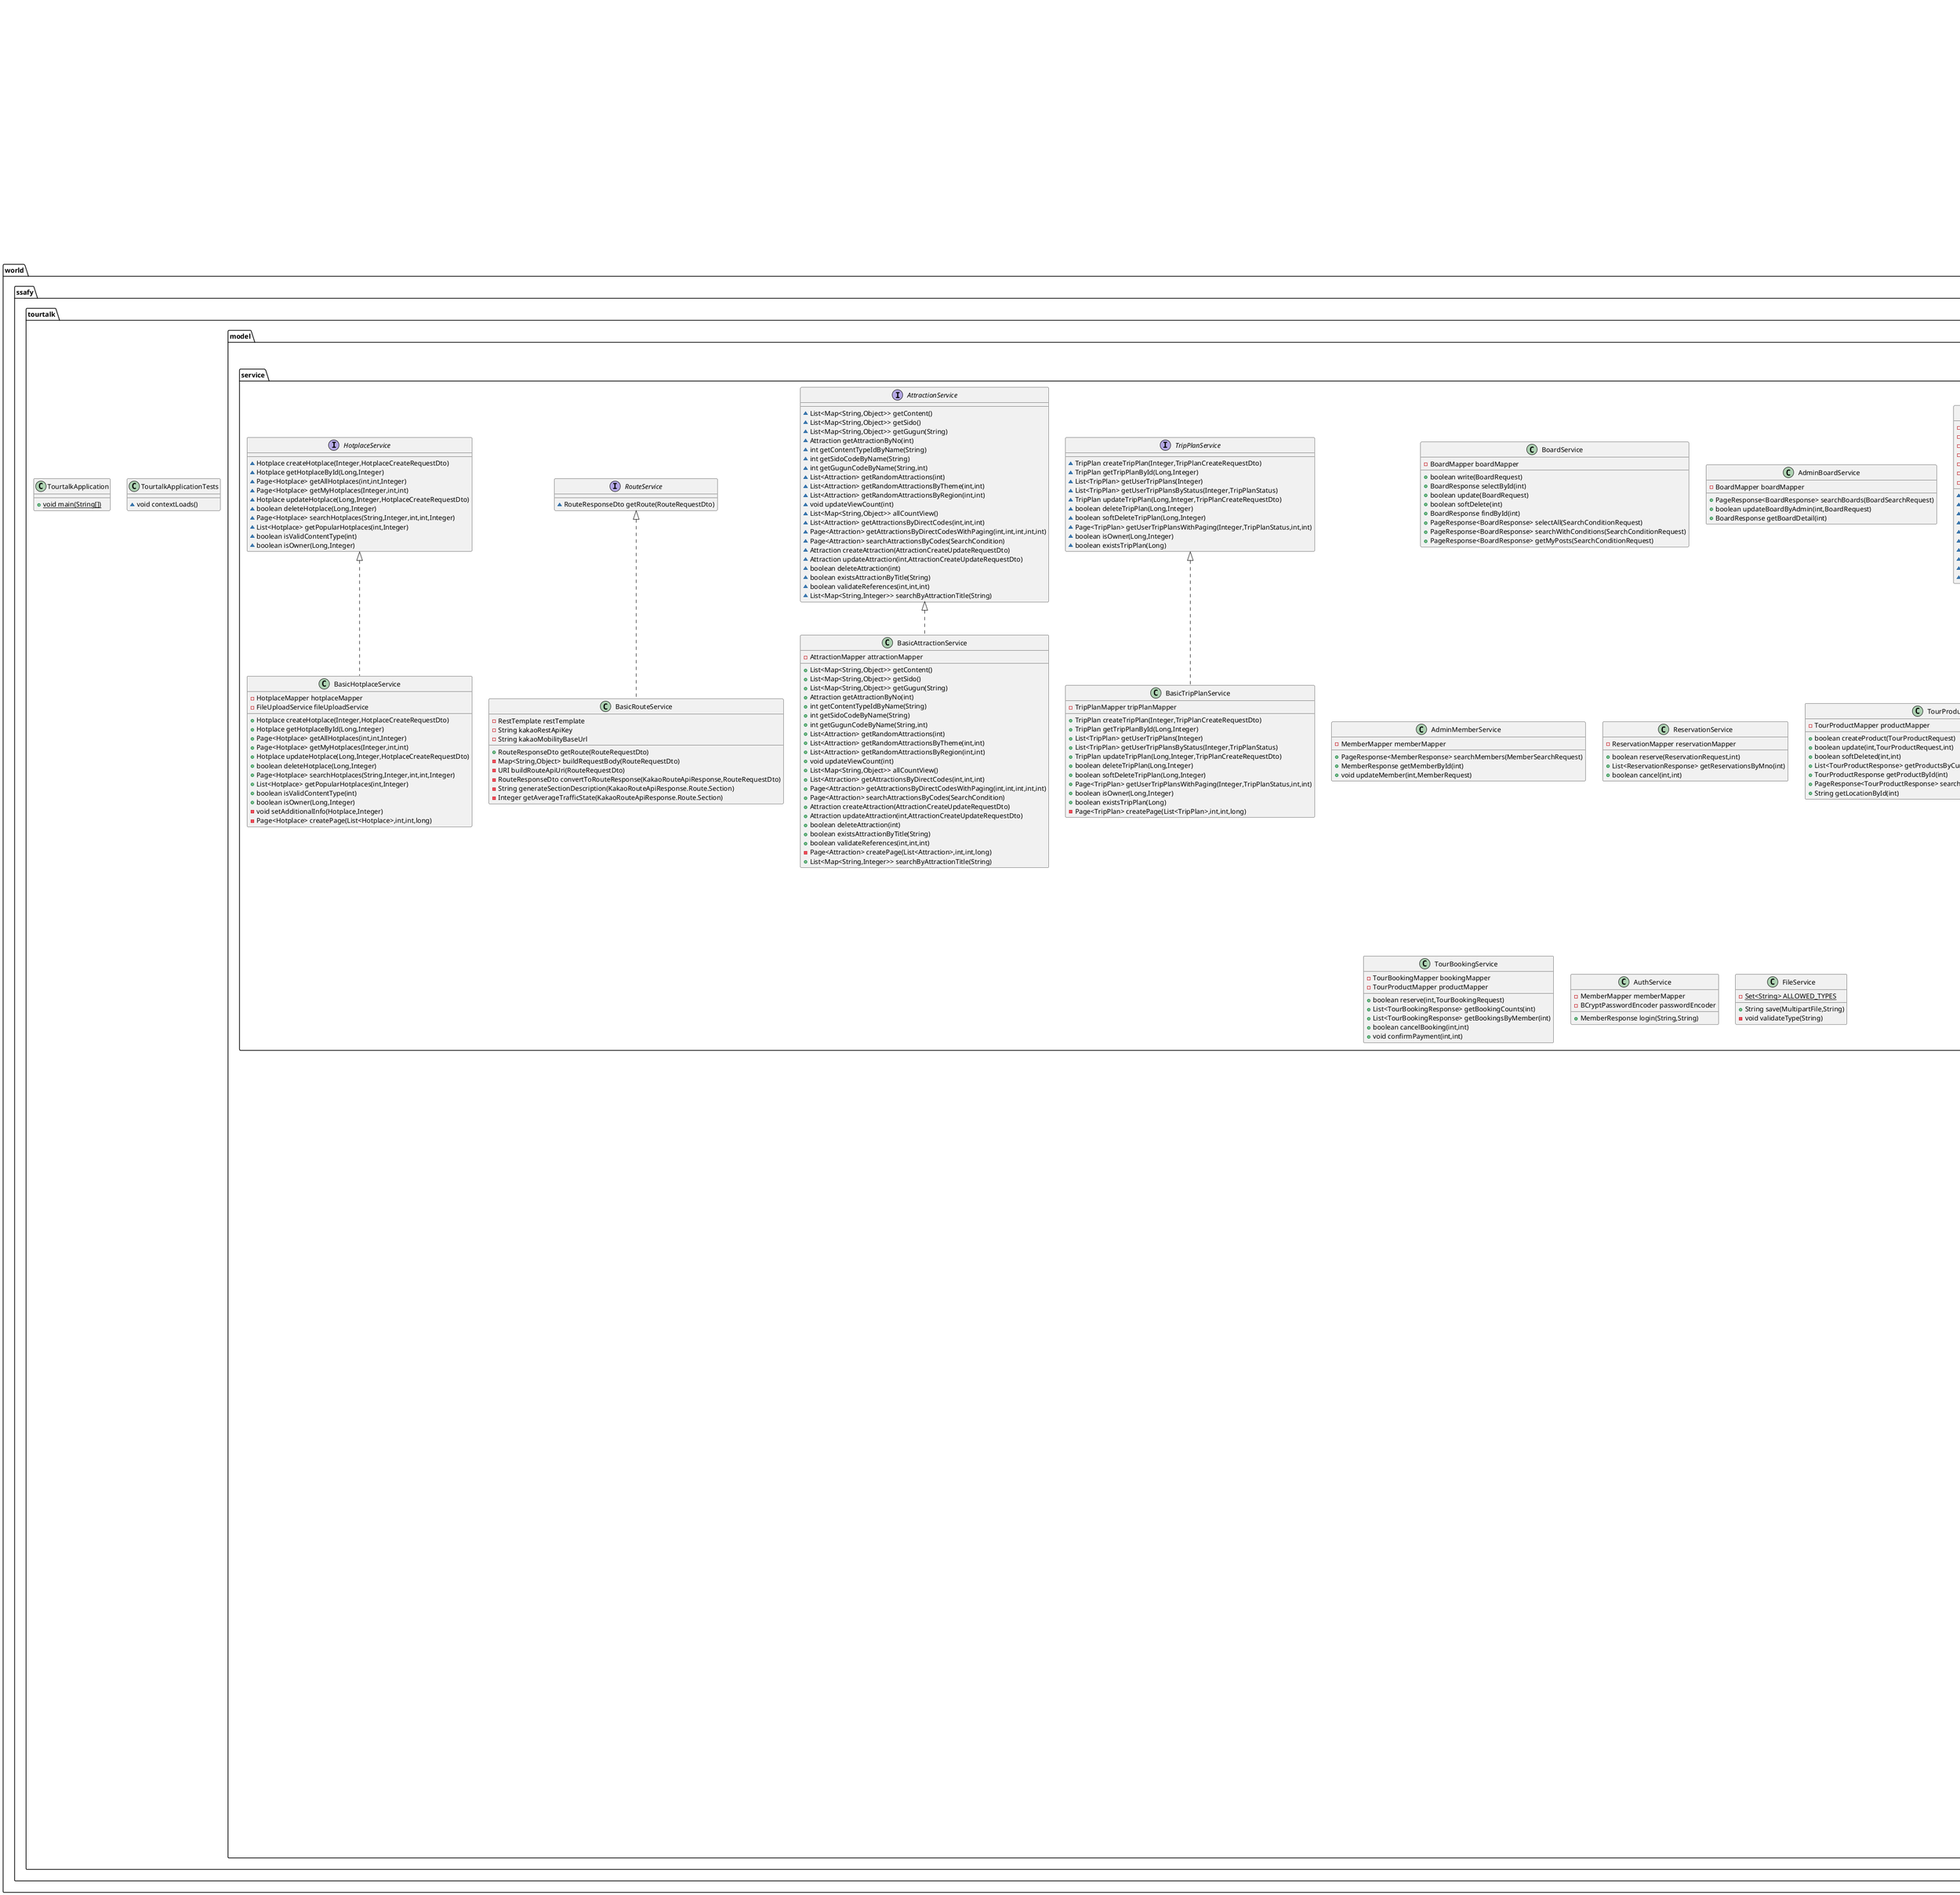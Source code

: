 @startuml
class world.ssafy.tourtalk.controller.BoardController {
- BoardService bService
+ ResponseEntity<?> write(CustomMemberPrincipal,BoardRequest)
+ ResponseEntity<?> selectById(int)
+ ResponseEntity<?> update(CustomMemberPrincipal,BoardRequest)
+ ResponseEntity<?> softDelete(CustomMemberPrincipal,int)
+ ResponseEntity<?> searchOrList(String,String,BoardCategory,Integer,int,int,String,String)
+ ResponseEntity<?> selectAll(int,int,BoardStatus)
+ ResponseEntity<?> getMyPosts(CustomMemberPrincipal,int,int,int)
}


class world.ssafy.tourtalk.service.FileUploadService {
- String uploadPath
- String baseUrl
- {static} List<String> ALLOWED_EXTENSIONS
- {static} long MAX_FILE_SIZE
+ List<String> uploadImages(List<MultipartFile>)
- String uploadSingleImage(MultipartFile)
- void validateFile(MultipartFile)
- String getFileExtension(String)
- void createUploadDirectory()
+ boolean deleteImage(String)
}


class world.ssafy.tourtalk.config.RestTemplateConfig {
+ RestTemplate restTemplate()
}

enum world.ssafy.tourtalk.model.dto.enums.Role {
+  USER
+  CURATOR
+  ADMIN
- String desc
+ String getDesc()
+ {static} Role from(String)
}


interface world.ssafy.tourtalk.controller.RestControllerHelper {
~ ResponseEntity<?> handleSuccess(Object)
~ ResponseEntity<?> handleFail(Exception)
~ ResponseEntity<?> handleSuccess(Object,HttpStatus)
~ ResponseEntity<?> handleFail(Exception,HttpStatus)
}

class world.ssafy.tourtalk.model.typehandler.GenericEnumTypeHandler {
- Class<E> type
+ void setNonNullParameter(PreparedStatement,int,E,JdbcType)
+ E getNullableResult(ResultSet,String)
+ E getNullableResult(ResultSet,int)
+ E getNullableResult(CallableStatement,int)
}


class world.ssafy.tourtalk.model.dto.request.TourBookingRequest {
- int mno
- int productId
- LocalTime time
- int participantCount
- int totalPrice
- String paymentMethod
- PaymentStatus paymentStatus
- BookingStatus status
}

class world.ssafy.tourtalk.model.dto.response.CommentResponse {
- int commentId
- int postId
- int writerId
- String content
- LocalDateTime createdAt
- LocalDateTime updatedAt
- CommentStatus status
- String writerNickname
- String postTitle
}

enum world.ssafy.tourtalk.model.dto.enums.BoardCategory {
+  NOTICE
+  FREE
+  QNA
+  INQUIRY
+  REVIEW
- String desc
+ String getDesc()
+ String getValue()
+ {static} BoardCategory from(String)
}


class world.ssafy.tourtalk.model.dto.request.CommentRequest {
- int commentId
- int postId
- int writerId
- String content
- LocalDateTime createdAt
- LocalDateTime updatedAt
- CommentStatus status
}

class world.ssafy.tourtalk.model.dto.request.BoardSearchRequest {
- Integer pageNumber
- Integer pageSize
- String orderBy
- String orderDirection
- String keyword
- String keywordType
- BoardCategory category
- BoardStatus status
+ void setDefaults()
+ int getOffset()
+ boolean hasSearchCondition()
}


class world.ssafy.tourtalk.controller.TourProductController {
- TourProductService productService
+ ResponseEntity<?> insert(CustomMemberPrincipal,TourProductRequest)
+ ResponseEntity<?> update(CustomMemberPrincipal,int,TourProductRequest)
+ ResponseEntity<?> softDeleted(CustomMemberPrincipal,int)
+ ResponseEntity<?> getAvailbableProducts(int,int)
+ ResponseEntity<?> getMyProducts(CustomMemberPrincipal)
+ ResponseEntity<?> getProductById(int,CustomMemberPrincipal)
+ ResponseEntity<?> getLocationById(int)
}


class world.ssafy.tourtalk.model.service.BoardService {
- BoardMapper boardMapper
+ boolean write(BoardRequest)
+ BoardResponse selectById(int)
+ boolean update(BoardRequest)
+ boolean softDelete(int)
+ BoardResponse findById(int)
+ PageResponse<BoardResponse> selectAll(SearchConditionRequest)
+ PageResponse<BoardResponse> searchWithConditions(SearchConditionRequest)
+ PageResponse<BoardResponse> getMyPosts(SearchConditionRequest)
}


class world.ssafy.tourtalk.model.dto.Comments {
- int commentId
- int postId
- int writerId
- String content
- LocalDateTime createdAt
- LocalDateTime updatedAt
- Status status
}

enum world.ssafy.tourtalk.model.dto.Status {
+  ACTIVE
+  INACTIVE
+  DELETED
- String desc
+ String getDescription()
}


enum world.ssafy.tourtalk.model.dto.enums.PriceType {
+  TOTAL
+  PER_PERSON
- String desc
+ String getDesc()
+ {static} PriceType from(String)
}


class world.ssafy.tourtalk.model.dto.request.TourProductRequest {
- int productId
- int mno
- int locationNo
- String title
- String description
- int maxParticipants
- int minParticipants
- PriceType priceType
- int price
- LocalDate startDate
- ProductStatus status
- String thumbnailImg
- String tags
- String meetingPlace
- int meetingTime
- int duration
- List<String> timeSlots
+ void setMno(int)
}


class world.ssafy.tourtalk.model.dto.request.attraction.AttractionCreateUpdateRequestDto {
- String title
- Integer contentTypeId
- Integer areaCode
- Integer siGunGuCode
- Integer contentId
- Double latitude
- Double longitude
- String firstImage1
- String firstImage2
- Integer mapLevel
- String tel
- String addr1
- String addr2
- String homepage
- String overview
}

interface world.ssafy.tourtalk.model.mapper.AttractionMapper {
~ List<Map<String,Object>> getContent()
~ List<Map<String,Object>> getSido()
~ List<Map<String,Object>> getGugun(String)
~ Attraction getAttractionByNo(int)
~ void updateViewCount(int)
~ List<Map<String,Object>> allCountView()
~ List<Attraction> getAttractionByDirectCodes(int,int,int)
~ List<Attraction> getAttractionByDirectCodesWithPaging(int,int,int,int,int)
~ int getTotalCountByDirectCodes(int,int,int)
~ List<Attraction> searchAttractionsByCodes(SearchCondition)
~ int countAttractionsByCodes(SearchCondition)
~ List<Attraction> getRandomAttractions(int,Integer,Integer)
~ int insertAttraction(Attraction)
~ int updateAttraction(Attraction)
~ int deleteAttraction(int)
~ int countAttractionByTitle(String)
~ int countContentTypeById(int)
~ int countSidoByCode(int)
~ int countGugunByCode(int)
~ List<Map<String,Integer>> findTitlesByKeyword(String)
}

class world.ssafy.tourtalk.model.dto.SearchCondition {
- Integer pageNumber
- Integer pageSize
- String orderBy
- String orderDirection
- Integer contentTypeId
- Integer sidoCode
- Integer gugunCode
- String keyword
- Integer minViewCount
- Boolean onlyWithImage
+ void setDefaults()
+ int getOffset()
}


class world.ssafy.tourtalk.model.dto.Hotplace {
- Long id
- Integer mno
- String title
- double latitude
- double longitude
- int rating
- int contentTypeId
- String contentTypeName
- String description
- String review
- String recommendationReason
- List<String> imageUrls
- LocalDateTime createdAt
- LocalDateTime updatedAt
- boolean isOwner
- int viewCount
}

class world.ssafy.tourtalk.model.dto.KakaoRouteApiResponse {
- String transId
- List<Route> routes
}

class world.ssafy.tourtalk.model.dto.KakaoRouteApiResponse$Route {
- Integer resultCode
- String resultMsg
- Summary summary
- List<Section> sections
}

class world.ssafy.tourtalk.model.dto.KakaoRouteApiResponse$Route$Summary {
- Origin origin
- Destination destination
- List<Waypoint> waypoints
- String priority
- Bound bound
- Fare fare
- Integer distance
- Integer duration
}

class world.ssafy.tourtalk.model.dto.KakaoRouteApiResponse$Route$Section {
- Integer distance
- Integer duration
- Bound bound
- List<Road> roads
- List<Guide> guides
}

class world.ssafy.tourtalk.model.dto.KakaoRouteApiResponse$Route$Road {
- String name
- Integer distance
- Integer duration
- Double trafficSpeed
- Integer trafficState
- List<Double> vertexes
}

class world.ssafy.tourtalk.model.dto.KakaoRouteApiResponse$Route$Guide {
- String name
- Double x
- Double y
- Integer distance
- Integer duration
- Integer type
- String guidance
- Integer roadIndex
}

class world.ssafy.tourtalk.model.dto.KakaoRouteApiResponse$Route$Origin {
- String name
- Double x
- Double y
}

class world.ssafy.tourtalk.model.dto.KakaoRouteApiResponse$Route$Destination {
- String name
- Double x
- Double y
}

class world.ssafy.tourtalk.model.dto.KakaoRouteApiResponse$Route$Waypoint {
- String name
- Double x
- Double y
}

class world.ssafy.tourtalk.model.dto.KakaoRouteApiResponse$Route$Bound {
- Double minX
- Double minY
- Double maxX
- Double maxY
}

class world.ssafy.tourtalk.model.dto.KakaoRouteApiResponse$Route$Fare {
- Integer taxi
- Integer toll
}

class world.ssafy.tourtalk.ai.controller.AiController {
- AiService chatService
~ ResponseEntity<?> simpleGeneration(Map<String,String>)
~ ResponseEntity<?> advisedGeneration(Map<String,String>)
}


class world.ssafy.tourtalk.model.dto.response.attraction.AttractionDetailResponseDto {
- AttractionResponseDto attraction
- List<AttractionResponseDto> nearbyAttractions
+ {static} AttractionDetailResponseDto from(AttractionDetail)
}


interface world.ssafy.tourtalk.model.service.TripPlanService {
~ TripPlan createTripPlan(Integer,TripPlanCreateRequestDto)
~ TripPlan getTripPlanById(Long,Integer)
~ List<TripPlan> getUserTripPlans(Integer)
~ List<TripPlan> getUserTripPlansByStatus(Integer,TripPlanStatus)
~ TripPlan updateTripPlan(Long,Integer,TripPlanCreateRequestDto)
~ boolean deleteTripPlan(Long,Integer)
~ boolean softDeleteTripPlan(Long,Integer)
~ Page<TripPlan> getUserTripPlansWithPaging(Integer,TripPlanStatus,int,int)
~ boolean isOwner(Long,Integer)
~ boolean existsTripPlan(Long)
}

class world.ssafy.tourtalk.restcontroller.AdminAttractionRestController {
- AttractionService attractionService
+ ResponseEntity<?> createAttraction(AttractionCreateUpdateRequestDto)
+ ResponseEntity<?> updateAttraction(Integer,AttractionCreateUpdateRequestDto)
+ ResponseEntity<?> deleteAttraction(Integer)
- Object createErrorResponse(String,String)
}


class world.ssafy.tourtalk.restcontroller.AdminAttractionRestController$ErrorResponse {
- String error
- String message
+ String getError()
+ String getMessage()
}


class world.ssafy.tourtalk.controller.RouteController {
- RouteService routeService
+ ResponseEntity<?> searchRoute(RouteRequestDto)
+ ResponseEntity<?> searchSimpleRoute(Double,Double,Double,Double,String,String)
+ ResponseEntity<?> searchMultiPointRoute(List<Coordinate>)
+ ResponseEntity<?> getRouteOptions()
+ ResponseEntity<?> validateCoordinates(List<Coordinate>)
}


class world.ssafy.tourtalk.model.dto.response.TourProductResponse {
- int productId
- int mno
- int locationNo
- String title
- String description
- int maxParticipants
- int minParticipants
- PriceType priceType
- int price
- LocalDate startDate
- ProductStatus status
- String thumbnailImg
- String tags
- String meetingPlace
- int meetingTime
- int duration
- LocalDateTime createdAt
- LocalDateTime updatedAt
- List<LocalTime> timeSlots
+ void setTimeSlots(List<LocalTime>)
}


class world.ssafy.tourtalk.restcontroller.ImageController {
- String uploadPath
+ ResponseEntity<Resource> getHotplaceImage(String)
- String getContentType(String)
}


class world.ssafy.tourtalk.controller.TripPlanController {
- TripPlanService tripPlanService
+ ResponseEntity<?> createTripPlan(CustomMemberPrincipal,TripPlanCreateRequestDto)
+ ResponseEntity<?> getTripPlan(Long,CustomMemberPrincipal)
+ ResponseEntity<?> getUserTripPlans(CustomMemberPrincipal,TripPlanStatus,int,int)
+ ResponseEntity<?> updateTripPlan(Long,CustomMemberPrincipal,TripPlanCreateRequestDto)
+ ResponseEntity<?> deleteTripPlan(Long,CustomMemberPrincipal)
+ ResponseEntity<?> softDeleteTripPlan(Long,CustomMemberPrincipal)
+ ResponseEntity<?> updateTripPlanStatus(Long,TripPlanStatus,CustomMemberPrincipal)
}


class world.ssafy.tourtalk.model.dto.TripPlan {
- Long id
- Integer mno
- String name
- String description
- LocalDate startDate
- LocalDate endDate
- BigDecimal totalDistance
- Integer totalDuration
- TripPlanStatus status
- LocalDateTime createdAt
- LocalDateTime updatedAt
- List<TripPlanAttraction> attractions
}

class world.ssafy.tourtalk.controller.ReservationController {
- ReservationService reservationService
+ ResponseEntity<?> reserve(CustomMemberPrincipal,ReservationRequest)
+ ResponseEntity<?> getMyReservations(CustomMemberPrincipal)
+ ResponseEntity<?> cancelReservation(int,CustomMemberPrincipal)
}


class world.ssafy.tourtalk.model.dto.request.tripplan.TripPlanCreateRequestDto {
- String name
- String description
- LocalDate startDate
- LocalDate endDate
- BigDecimal totalDistance
- Integer totalDuration
- TripPlanStatus status
- List<TripPlanAttractionRequestDto> attractions
}

class world.ssafy.tourtalk.model.dto.request.tripplan.TripPlanCreateRequestDto$TripPlanAttractionRequestDto {
- Integer attractionId
- Integer visitOrder
- String attractionTitle
- BigDecimal latitude
- BigDecimal longitude
- String sido
- String gugun
- String addr
}

class world.ssafy.tourtalk.controller.ReservationIntegrationTest {
- MockMvc mockMvc
- ObjectMapper objectMapper
- JwtTokenProvider jwtTokenProvider
- String token
~ void setup()
~ void clearContext()
~ void 예약_등록_성공()
~ void 내_예약_목록_조회()
~ void 예약_취소_성공()
}


class world.ssafy.tourtalk.controller.AuthController {
- AuthService aService
- JwtTokenProvider jwtTokenProvider
+ ResponseEntity<?> login(String,String,HttpServletResponse)
+ ResponseEntity<?> logout(HttpServletResponse)
+ ResponseEntity<?> checkLoginStatus(CustomMemberPrincipal)
}


class world.ssafy.tourtalk.model.dto.request.BoardRequest {
- int postId
- BoardCategory category
- int writerId
- String title
- String content
- BoardStatus status
- int viewCount
- int commentCount
- LocalDateTime createdAt
- LocalDateTime updatedAt
- LocalDateTime deletedAt
- String filePath
}

class world.ssafy.tourtalk.model.dto.response.PageResponse {
- List<T> content
- int pageNumber
- int pageSize
- int totalPages
- long totalElements
- boolean first
- boolean last
- int startPage
- int endPage
+ {static} PageResponse<T> from(Page<T>)
+ {static} PageResponse<T> from(Page<S>,java.util.function.Function<S,T>)
+ void calculatePageInfo(int)
}


class world.ssafy.tourtalk.model.dto.response.common.Coordinate {
- BigDecimal longitude
- BigDecimal latitude
- String name
+ BigDecimal getX()
+ BigDecimal getY()
+ void setX(BigDecimal)
+ void setY(BigDecimal)
+ boolean isValid()
+ double distanceTo(Coordinate)
+ String toCoordinateString()
+ String toKakaoMapUrl()
+ {static} Coordinate of(double,double)
+ {static} Coordinate of(double,double,String)
+ {static} Coordinate fromString(String)
+ String toString()
}


interface world.ssafy.tourtalk.model.mapper.AuthMapper {
}
class world.ssafy.tourtalk.model.dto.request.MemberSearchRequest {
- Integer pageNumber
- Integer pageSize
- String orderBy
- String orderDirection
- String keyword
- String keywordType
- Role role
- MemberStatus status
+ void setDefaults()
+ int getOffset()
+ boolean hasSearchCondition()
}


class world.ssafy.tourtalk.model.dto.response.common.PageResponseDto {
- List<T> content
- int pageNumber
- int pageSize
- int totalPages
- long totalElements
- boolean first
- boolean last
- int startPage
- int endPage
+ void calculatePageInfo(int)
+ {static} PageResponseDto<T> from(world.ssafy.tourtalk.model.dto.Page<T>)
}


class world.ssafy.tourtalk.model.service.AdminBoardService {
- BoardMapper boardMapper
+ PageResponse<BoardResponse> searchBoards(BoardSearchRequest)
+ boolean updateBoardByAdmin(int,BoardRequest)
+ BoardResponse getBoardDetail(int)
}


class world.ssafy.tourtalk.model.dto.request.attraction.AttractionSearchRequestDto {
- Integer pageNumber
- Integer pageSize
- String orderBy
- String orderDirection
- Integer contentTypeId
- Integer sidoCode
- Integer gugunCode
- String keyword
- Integer minViewCount
- Boolean onlyWithImage
+ void setDefaults()
+ int getOffset()
+ world.ssafy.tourtalk.model.dto.SearchCondition toSearchCondition()
}


enum world.ssafy.tourtalk.model.dto.enums.ReservationStatus {
+  WAITING_FOR_PAYMENT
+  RESERVED
+  CANCELLED
+  COMPLETED
- String desc
+ String getDesc()
+ {static} ReservationStatus from(String)
}


class world.ssafy.tourtalk.model.service.BasicAttractionServiceTest {
- AttractionMapper attractionMapper
- BasicAttractionService attractionService
- Attraction testAttraction
- List<Attraction> attractionList
- List<Map<String,Object>> contentList
- List<Map<String,Object>> sidoList
- List<Map<String,Object>> gugunList
~ void setUp()
~ void getAttractionByNoTest()
~ void getRandomAttractionsTest()
~ void getRandomAttractionsByThemeTest()
~ void getRandomAttractionsByRegionTest()
~ void getAttractionsByDirectCodesWithPagingTest()
~ void searchAttractionsByCodesTest()
~ void getContentTypeIdByNameTest()
~ void getSidoCodeByNameTest()
~ void getGugunCodeByNameTest()
}


class world.ssafy.tourtalk.ai.config.AiConfig {
~ String systemPrompt
~ String travelChatPrompt
~ String attractionInfoPrompt
~ ChatClient simpleChatClient(ChatClient.Builder)
~ ChatClient reReadingChatClient(ChatClient.Builder)
~ ChatMemory chatMemory()
~ ChatClient advisedChatClient(ChatClient.Builder,ChatMemory)
~ ChatClient travelChatClient(ChatClient.Builder)
~ ChatClient attractionInfoClient(ChatClient.Builder)
}


class world.ssafy.tourtalk.model.service.MemberService {
- MemberMapper memberMapper
- BCryptPasswordEncoder passwordEncoder
+ boolean regist(MemberRequest)
+ MemberResponse getDetails(int)
+ MemberResponse me(int)
- String nonNullOr(String,String)
+ boolean update(MemberRequest)
+ boolean softDelete(Integer,String)
+ boolean existsById(String)
+ boolean updateProfileImgPath(int,String)
+ String findNicknameByMno(int)
}


class world.ssafy.tourtalk.security.auth.CustomMemberPrincipal {
- int mno
- String id
- String nickname
- Role role
+ Collection<? extends GrantedAuthority> getAuthorities()
+ String getPassword()
+ String getUsername()
+ boolean isAccountNonExpired()
+ boolean isAccountNonLocked()
+ boolean isCredentialsNonExpired()
+ boolean isEnabled()
}


class world.ssafy.tourtalk.model.dto.response.MemberResponse {
- int mno
- String id
- String password
- String nickname
- Role role
- MemberStatus status
- int points
- String email
- String phone
- Gender gender
- String address
- String postalCode
- LocalDate birthDate
- String profileImgPath
- LocalDateTime createdAt
- LocalDateTime updatedAt
- LocalDateTime lastLogin
- String curatorNo
- String curatorImg
- int adGrade
- LocalDateTime approvedAt
}

class world.ssafy.tourtalk.controller.TourBookingController {
- TourBookingService bookingService
+ ResponseEntity<?> reserve(CustomMemberPrincipal,TourBookingRequest)
+ ResponseEntity<?> getBookingCounts(int)
+ ResponseEntity<?> getMyBookings(CustomMemberPrincipal)
+ ResponseEntity<?> cancelBooking(int,CustomMemberPrincipal)
+ ResponseEntity<?> confirmPayment(int,CustomMemberPrincipal)
}


class world.ssafy.tourtalk.ai.service.BasicAiService {
- ChatModel model2
- ChatClient simpleChatClient
- ChatClient reReadingChatClient
- ChatClient advisedChatClient
- ChatClient travelChatClient
- ChatClient attractionInfoClient
+ Object simpleGeneration(String)
+ String reReadingGeneration(String)
+ String advisedGeneration(String)
+ String travelChatGeneration(String)
+ String attractionInfoGeneration(String,String,String)
}


interface world.ssafy.tourtalk.model.mapper.HotplaceMapper {
~ int insertHotplace(Hotplace)
~ Hotplace getHotplaceById(Long)
~ List<Hotplace> getAllHotplaces(int,int)
~ List<Hotplace> getHotplacesByMno(Integer,int,int)
~ int updateHotplace(Hotplace)
~ int deleteHotplace(Long)
~ int updateViewCount(Long)
~ int getTotalHotplacesCount()
~ int getHotplacesByMnoCount(Integer)
~ List<Hotplace> searchHotplaces(String,Integer,int,int)
~ int searchHotplacesCount(String,Integer)
~ List<Hotplace> getPopularHotplaces(int)
~ int insertHotplaceImage(Long,String,int)
~ List<String> getHotplaceImages(Long)
~ int deleteHotplaceImages(Long)
~ int countContentTypeById(int)
}

class world.ssafy.tourtalk.model.dto.request.MemberRequest {
- int mno
- String id
- String password
- String nickname
- Role role
- MemberStatus status
- int points
- String email
- String phone
- Gender gender
- String address
- String postalCode
- LocalDate birthDate
- String profileImgPath
- LocalDateTime createdAt
- LocalDateTime updatedAt
- LocalDateTime lastLogin
- String curatorNo
- String curatorImg
- int adGrade
- LocalDateTime approvedAt
+ void setMno(int)
+ void setPassword(String)
+ void setPhone(String)
}


enum world.ssafy.tourtalk.model.dto.enums.TripPlanStatus {
+  DRAFT
+  COMPLETED
+  DELETED
- String desc
+ String getDesc()
+ {static} TripPlanStatus from(String)
}


interface world.ssafy.tourtalk.model.mapper.TripPlanMapper {
~ int insertTripPlan(TripPlan)
~ TripPlan getTripPlanById(Long)
~ List<TripPlan> getTripPlansByMno(Integer,TripPlanStatus)
~ List<TripPlan> getAllTripPlansByMno(Integer)
~ int updateTripPlan(TripPlan)
~ int deleteTripPlan(Long)
~ int softDeleteTripPlan(Long)
~ int insertTripPlanAttraction(TripPlanAttraction)
~ int insertTripPlanAttractions(Long,List<TripPlanAttraction>)
~ List<TripPlanAttraction> getTripPlanAttractionsByTripPlanId(Long)
~ int deleteTripPlanAttractionsByTripPlanId(Long)
~ int countTripPlansByMno(Integer)
~ boolean existsTripPlanById(Long)
~ boolean isOwner(Long,Integer)
~ List<TripPlan> getTripPlansWithPaging(Integer,TripPlanStatus,int,int)
}

class world.ssafy.tourtalk.ai.advisor.ReReadingAdvisor {
- int order
+ String getName()
+ int getOrder()
+ AdvisedResponse aroundCall(AdvisedRequest,CallAroundAdvisorChain)
- AdvisedRequest before(AdvisedRequest)
}


interface world.ssafy.tourtalk.model.service.AttractionService {
~ List<Map<String,Object>> getContent()
~ List<Map<String,Object>> getSido()
~ List<Map<String,Object>> getGugun(String)
~ Attraction getAttractionByNo(int)
~ int getContentTypeIdByName(String)
~ int getSidoCodeByName(String)
~ int getGugunCodeByName(String,int)
~ List<Attraction> getRandomAttractions(int)
~ List<Attraction> getRandomAttractionsByTheme(int,int)
~ List<Attraction> getRandomAttractionsByRegion(int,int)
~ void updateViewCount(int)
~ List<Map<String,Object>> allCountView()
~ List<Attraction> getAttractionsByDirectCodes(int,int,int)
~ Page<Attraction> getAttractionsByDirectCodesWithPaging(int,int,int,int,int)
~ Page<Attraction> searchAttractionsByCodes(SearchCondition)
~ Attraction createAttraction(AttractionCreateUpdateRequestDto)
~ Attraction updateAttraction(int,AttractionCreateUpdateRequestDto)
~ boolean deleteAttraction(int)
~ boolean existsAttractionByTitle(String)
~ boolean validateReferences(int,int,int)
~ List<Map<String,Integer>> searchByAttractionTitle(String)
}

class world.ssafy.tourtalk.model.service.BasicAttractionService {
- AttractionMapper attractionMapper
+ List<Map<String,Object>> getContent()
+ List<Map<String,Object>> getSido()
+ List<Map<String,Object>> getGugun(String)
+ Attraction getAttractionByNo(int)
+ int getContentTypeIdByName(String)
+ int getSidoCodeByName(String)
+ int getGugunCodeByName(String,int)
+ List<Attraction> getRandomAttractions(int)
+ List<Attraction> getRandomAttractionsByTheme(int,int)
+ List<Attraction> getRandomAttractionsByRegion(int,int)
+ void updateViewCount(int)
+ List<Map<String,Object>> allCountView()
+ List<Attraction> getAttractionsByDirectCodes(int,int,int)
+ Page<Attraction> getAttractionsByDirectCodesWithPaging(int,int,int,int,int)
+ Page<Attraction> searchAttractionsByCodes(SearchCondition)
+ Attraction createAttraction(AttractionCreateUpdateRequestDto)
+ Attraction updateAttraction(int,AttractionCreateUpdateRequestDto)
+ boolean deleteAttraction(int)
+ boolean existsAttractionByTitle(String)
+ boolean validateReferences(int,int,int)
- Page<Attraction> createPage(List<Attraction>,int,int,long)
+ List<Map<String,Integer>> searchByAttractionTitle(String)
}


class world.ssafy.tourtalk.controller.AdminBoardController {
- AdminBoardService adminBoardService
+ ResponseEntity<PageResponse<BoardResponse>> getBoards(CustomMemberPrincipal,BoardSearchRequest)
+ ResponseEntity<?> updateBoardStatus(int,HttpServletRequest)
+ ResponseEntity<?> getBoardDetail(int)
}


class world.ssafy.tourtalk.model.dto.request.route.RouteValidationDto {
- boolean valid
- List<String> errors
+ {static} RouteValidationDto validate(RouteRequestDto)
}


interface world.ssafy.tourtalk.model.service.RouteService {
~ RouteResponseDto getRoute(RouteRequestDto)
}

enum world.ssafy.tourtalk.model.dto.enums.ProductStatus {
+  DRAFT
+  OPEN
+  CLOSED
+  CANCELLED
+  DELETED
- String desc
+ String getDesc()
+ {static} ProductStatus from(String)
}


class world.ssafy.tourtalk.model.dto.Board {
- int postId
- int categoryId
- int writerId
- String title
- String content
- Status status
- int viewCount
- int commentCount
}

enum world.ssafy.tourtalk.model.dto.Status {
+  ACTIVE
+  INACTIVE
+  DELETED
- String desc
+ String getDescription()
}


class world.ssafy.tourtalk.restcontroller.AttractionRestControllerTest {
- MockMvc mockMvc
- AttractionService attractionService
- Attraction sampleAttraction
- List<Attraction> attractionList
- Page<Attraction> attractionPage
- List<Map<String,Object>> contentList
- List<Map<String,Object>> sidoList
~ void setUp()
~ void getAttractionByNoTest()
~ void getAttractionsByDirectCodesTest()
~ void searchAttractionsTest()
~ void getAttractionFormDataTest()
~ void getPopularAttractionsTest()
}


class world.ssafy.tourtalk.model.dto.response.TourBookingResponse {
- int bookingId
- int mno
- int productId
- String title
- LocalDate startDate
- String curatorNickname
- LocalTime time
- LocalDateTime reservedAt
- int participantCount
- int totalPrice
- String paymentMethod
- PaymentStatus paymentStatus
- BookingStatus status
- LocalDateTime cancelledAt
}

class world.ssafy.tourtalk.model.dto.Attraction {
- int no
- int contentId
- String title
- int contentTypeId
- String contentTypeName
- int sidoCode
- String sido
- int gugunCode
- String gugun
- double latitude
- double longitude
- Integer mapLevel
- String firstImage1
- String firstImage2
- String tel
- String addr
- String addr2
- String homepage
- String overview
- int viewCnt
- double distance
- boolean hasImage
+ boolean isHasImage()
+ boolean matchesKeyword(String)
}


class world.ssafy.tourtalk.model.dto.BoardDetails {
- int postId
- LocalDateTime createdAt
- LocalDateTime updatedAt
- LocalDateTime deletedAt
- String filePath
}

class world.ssafy.tourtalk.model.service.AdminMemberService {
- MemberMapper memberMapper
+ PageResponse<MemberResponse> searchMembers(MemberSearchRequest)
+ MemberResponse getMemberById(int)
+ void updateMember(int,MemberRequest)
}


class world.ssafy.tourtalk.security.jwt.JwtAuthenticationFilter {
- JwtTokenProvider jwtProvider
# void doFilterInternal(HttpServletRequest,HttpServletResponse,FilterChain)
}


class world.ssafy.tourtalk.controller.FileController {
- FileService fileService
+ ResponseEntity<?> upload(MultipartFile,String)
}


class world.ssafy.tourtalk.restcontroller.AttractionRestController {
- AttractionService attractionService
- String keySgisServiceId
- String keySgisSecurity
- String keyVworld
- String keyData
+ ResponseEntity<?> getAttractionByNo(Integer)
+ ResponseEntity<?> getAttractionsByDirectCodes(Integer,Integer,Integer,int,int)
+ ResponseEntity<?> searchAttractions(AttractionSearchRequestDto)
+ ResponseEntity<?> getAttractionFormData()
+ ResponseEntity<?> getGugunList(String)
+ ResponseEntity<?> getPopularAttractions(int)
+ ResponseEntity<?> getRandomAttractionsByTheme(Integer,int)
+ ResponseEntity<?> getRandomAttractionsByRegion(Integer,int)
+ ResponseEntity<?> searchByAttractionTitle(String)
}


class world.ssafy.tourtalk.TourtalkApplicationTests {
~ void contextLoads()
}

class world.ssafy.tourtalk.model.dto.response.route.RouteResponseDto {
- RouteInfo routeInfo
- List<RouteSection> sections
- List<Coordinate> coordinates
}

class world.ssafy.tourtalk.model.dto.response.route.RouteResponseDto$RouteInfo {
- Integer totalDistance
- Integer totalTime
- Integer tollFare
- Integer taxiFare
- Coordinate origin
- Coordinate destination
- List<Coordinate> waypoints
+ double getDistanceInKm()
+ int getTimeInMinutes()
+ String getFormattedTime()
+ String getFormattedDistance()
}


class world.ssafy.tourtalk.model.dto.response.route.RouteResponseDto$RouteSection {
- Integer distance
- Integer duration
- Integer trafficState
- List<Coordinate> roads
- String description
}

enum world.ssafy.tourtalk.model.dto.enums.PaymentStatus {
+  UNPAID
+  PAID
+  REFUNDED
- String desc
+ String getDesc()
+ {static} PaymentStatus from(String)
}


class world.ssafy.tourtalk.model.dto.response.TripPlanResponseDto {
- Long id
- String name
- String description
- LocalDate startDate
- LocalDate endDate
- BigDecimal totalDistance
- Integer totalDuration
- TripPlanStatus status
- LocalDateTime createdAt
- LocalDateTime updatedAt
- List<TripPlanAttractionResponseDto> attractions
+ {static} TripPlanResponseDto from(TripPlan)
}


class world.ssafy.tourtalk.model.dto.response.TripPlanResponseDto$TripPlanAttractionResponseDto {
- Long id
- Integer attractionId
- Integer visitOrder
- String attractionTitle
- BigDecimal latitude
- BigDecimal longitude
- String sido
- String gugun
- String addr
+ {static} TripPlanAttractionResponseDto from(TripPlanAttraction)
}


class world.ssafy.tourtalk.model.service.ReservationService {
- ReservationMapper reservationMapper
+ boolean reserve(ReservationRequest,int)
+ List<ReservationResponse> getReservationsByMno(int)
+ boolean cancel(int,int)
}


class world.ssafy.tourtalk.model.dto.AttractionDetail {
- Attraction attraction
- Attraction[] nearbyAttractions
}

class world.ssafy.tourtalk.model.dto.request.PageRequest {
- SearchConditionRequest condition
}

class world.ssafy.tourtalk.controller.BoardControllerTest {
- BoardService boardService
~ void 게시글_검색_제목으로_정상작동()
}


class world.ssafy.tourtalk.model.dto.TripPlanAttraction {
- Long id
- Long tripPlanId
- Integer attractionNo
- Integer visitOrder
- String attractionTitle
- BigDecimal latitude
- BigDecimal longitude
- String sido
- String gugun
- String addr
- LocalDateTime createdAt
}

interface world.ssafy.tourtalk.model.mapper.CommentMapper {
~ int insert(CommentRequest)
~ int update(CommentRequest)
~ int softDelete(int)
~ int selectByWriterId(int)
~ List<CommentResponse> selectAllByPostId(int)
~ CommentResponse selectByCommentId(int)
~ List<CommentResponse> selectMyComments(SearchConditionRequest,int,Integer)
~ long countMyComments(SearchConditionRequest)
}

class world.ssafy.tourtalk.config.AdminApiKeyInterceptor {
- String adminApiKey
+ boolean preHandle(HttpServletRequest,HttpServletResponse,Object)
}


class world.ssafy.tourtalk.model.dto.AttractionForm {
- List<Map<String,Object>> contentList
- List<Map<String,Object>> sidoList
- List<Attraction> randomAttractions
}

interface world.ssafy.tourtalk.model.mapper.TourBookingMapper {
~ int insert(TourBookingRequest)
~ int countParticipantsByProductAndTime(int,LocalTime)
~ List<TourBookingResponse> getBookingCountByProduct(int)
~ List<TourBookingResponse> findByMember(int)
~ int cancelBooking(int)
~ TourBookingResponse getBookingById(int)
~ int updatePaymentStatus(int,PaymentStatus,BookingStatus)
}

class world.ssafy.tourtalk.model.dto.request.SearchConditionRequest {
- Integer pageNumber
- Integer pageSize
- String orderBy
- String orderDirection
- Integer contentTypeId
- Integer sidoCode
- Integer gugunCode
- String keyword
- String keywordType
- BoardCategory category
- Integer writerId
- BoardStatus status
- Integer minViewCount
- Boolean onlyWithImage
+ void setDefaults()
+ int getOffset()
+ SearchConditionRequest toSearchCondition()
+ {static} SearchConditionRequest from(SearchConditionRequest)
+ boolean hasSearchCondition()
}


class world.ssafy.tourtalk.model.dto.response.attraction.AttractionResponseDto {
- int no
- int contentId
- String title
- int contentTypeId
- String contentTypeName
- int sidoCode
- String sido
- int gugunCode
- String gugun
- double latitude
- double longitude
- Integer mapLevel
- String firstImage1
- String firstImage2
- String tel
- String addr
- String addr2
- String homepage
- String overview
- int viewCnt
+ {static} AttractionResponseDto from(Attraction)
}


class world.ssafy.tourtalk.restcontroller.HotplaceRestController {
- HotplaceService hotplaceService
+ ResponseEntity<?> createHotplace(HotplaceCreateRequestDto,CustomMemberPrincipal)
+ ResponseEntity<?> getHotplace(Long,CustomMemberPrincipal)
+ ResponseEntity<?> getAllHotplaces(int,int,CustomMemberPrincipal)
+ ResponseEntity<?> getMyHotplaces(int,int,CustomMemberPrincipal)
+ ResponseEntity<?> updateHotplace(Long,HotplaceCreateRequestDto,CustomMemberPrincipal)
+ ResponseEntity<?> deleteHotplace(Long,CustomMemberPrincipal)
+ ResponseEntity<?> searchHotplaces(String,Integer,int,int,CustomMemberPrincipal)
+ ResponseEntity<?> getPopularHotplaces(int,CustomMemberPrincipal)
- Object createErrorResponse(String,String)
}


class world.ssafy.tourtalk.restcontroller.HotplaceRestController$ErrorResponse {
- String error
- String message
+ String getError()
+ String getMessage()
}


class world.ssafy.tourtalk.controller.AdminMemberController {
- AdminMemberService adminMemberService
+ ResponseEntity<PageResponse<MemberResponse>> getMembers(CustomMemberPrincipal,MemberSearchRequest)
+ ResponseEntity<MemberResponse> getMemberDetail(int)
+ ResponseEntity<?> updateMember(int,MemberRequest)
}


class world.ssafy.tourtalk.model.service.BasicRouteService {
- RestTemplate restTemplate
- String kakaoRestApiKey
- String kakaoMobilityBaseUrl
+ RouteResponseDto getRoute(RouteRequestDto)
- Map<String,Object> buildRequestBody(RouteRequestDto)
- URI buildRouteApiUri(RouteRequestDto)
- RouteResponseDto convertToRouteResponse(KakaoRouteApiResponse,RouteRequestDto)
- String generateSectionDescription(KakaoRouteApiResponse.Route.Section)
- Integer getAverageTrafficState(KakaoRouteApiResponse.Route.Section)
}


interface world.ssafy.tourtalk.model.mapper.BoardMapper {
~ int writeBoard(BoardRequest)
~ int writeBoardDetails(BoardRequest)
~ int updateBoard(BoardRequest)
~ int updateBoardDetails(BoardRequest)
~ BoardResponse selectById(int)
~ void updateViewCount(int)
~ BoardResponse findById(int)
~ int softDelete(int,BoardStatus)
~ int softDeleteDetail(int)
~ List<BoardResponse> selectAll(SearchConditionRequest,int,int)
~ long countAll(SearchConditionRequest)
~ List<BoardResponse> searchWithConditions(SearchConditionRequest,int,int)
~ long countWithConditions(SearchConditionRequest)
~ boolean updateCommentCount(int)
~ List<BoardResponse> selectMyPosts(SearchConditionRequest,int,int)
~ int countMyPosts(SearchConditionRequest)
~ List<BoardResponse> findBoardsWithCondition(BoardSearchRequest,int)
~ int countBoardsWithCondition(BoardSearchRequest)
~ int updateBoardByAdmin(int,String,BoardCategory,BoardStatus)
}

class world.ssafy.tourtalk.model.dto.response.attraction.AttractionFormResponseDto {
- List<Map<String,Object>> contentList
- List<Map<String,Object>> sidoList
- List<AttractionResponseDto> randomAttractions
+ {static} AttractionFormResponseDto from(AttractionForm)
}


class world.ssafy.tourtalk.model.dto.request.hotplace.HotplaceCreateRequestDto {
- String title
- Double latitude
- Double longitude
- Integer rating
- Integer contentTypeId
- String description
- String review
- String recommendationReason
- List<MultipartFile> images
}

class world.ssafy.tourtalk.model.dto.response.ReservationResponse {
- int reservationId
- int productId
- int participantCount
- int totalPrice
- String paymentMethod
- PaymentStatus paymentStatus
- ReservationStatus reservationStatus
- LocalDateTime reservedAt
- LocalDateTime cancelledAt
}

enum world.ssafy.tourtalk.model.dto.enums.BoardStatus {
+  ACTIVE
+  INACTIVE
+  DELETED
- String desc
+ String getDesc()
+ {static} BoardStatus from(String)
}


interface world.ssafy.tourtalk.model.mapper.TourProductMapper {
~ int insertProduct(TourProductRequest)
~ int insertTimeSlot(int,String)
~ TourProductResponse getById(int)
~ int update(int,TourProductRequest,int)
~ int softDeleted(int)
~ List<TourProductResponse> findByCurator(int)
~ List<LocalTime> selectTimeSlots(int)
~ int getMaxParticipants(int)
~ int countAvailableProducts(ProductSearchRequest)
~ List<TourProductResponse> findAvailableProducts(ProductSearchRequest)
~ String getLocationById(int)
}

class world.ssafy.tourtalk.controller.TourProductControllerTest {
- MockMvc mockMvc
- JwtTokenProvider jwtTokenProvider
- TourProductService tourProductService
- ObjectMapper objectMapper
- String token
~ void setup()
~ void clearContext()
~ void 상품_등록_성공()
~ void 상품_수정_성공()
~ void 상품_소프트삭제_성공()
}


interface world.ssafy.tourtalk.model.mapper.ReservationMapper {
~ int insert(ReservationRequest,int)
~ List<ReservationResponse> selectAllByMno(int)
~ int cancelReservation(int,int)
}

interface world.ssafy.tourtalk.model.service.HotplaceService {
~ Hotplace createHotplace(Integer,HotplaceCreateRequestDto)
~ Hotplace getHotplaceById(Long,Integer)
~ Page<Hotplace> getAllHotplaces(int,int,Integer)
~ Page<Hotplace> getMyHotplaces(Integer,int,int)
~ Hotplace updateHotplace(Long,Integer,HotplaceCreateRequestDto)
~ boolean deleteHotplace(Long,Integer)
~ Page<Hotplace> searchHotplaces(String,Integer,int,int,Integer)
~ List<Hotplace> getPopularHotplaces(int,Integer)
~ boolean isValidContentType(int)
~ boolean isOwner(Long,Integer)
}

class world.ssafy.tourtalk.security.config.SecurityConfig {
- JwtAuthenticationFilter jwtFilter
~ BCryptPasswordEncoder passwordEncoder()
~ SecurityFilterChain securityFilterChain(HttpSecurity)
}


class world.ssafy.tourtalk.model.dto.request.PostLikesRequest {
- int postId
- int mno
- LocalDateTime createdAt
}

class world.ssafy.tourtalk.model.service.TourProductService {
- TourProductMapper productMapper
+ boolean createProduct(TourProductRequest)
+ boolean update(int,TourProductRequest,int)
+ boolean softDeleted(int,int)
+ List<TourProductResponse> getProductsByCurator(int)
+ TourProductResponse getProductById(int)
+ PageResponse<TourProductResponse> searchAvailableProducts(ProductSearchRequest)
+ String getLocationById(int)
}


class world.ssafy.tourtalk.model.service.BasicHotplaceService {
- HotplaceMapper hotplaceMapper
- FileUploadService fileUploadService
+ Hotplace createHotplace(Integer,HotplaceCreateRequestDto)
+ Hotplace getHotplaceById(Long,Integer)
+ Page<Hotplace> getAllHotplaces(int,int,Integer)
+ Page<Hotplace> getMyHotplaces(Integer,int,int)
+ Hotplace updateHotplace(Long,Integer,HotplaceCreateRequestDto)
+ boolean deleteHotplace(Long,Integer)
+ Page<Hotplace> searchHotplaces(String,Integer,int,int,Integer)
+ List<Hotplace> getPopularHotplaces(int,Integer)
+ boolean isValidContentType(int)
+ boolean isOwner(Long,Integer)
- void setAdditionalInfo(Hotplace,Integer)
- Page<Hotplace> createPage(List<Hotplace>,int,int,long)
}


class world.ssafy.tourtalk.model.service.CommentService {
- CommentMapper commentMapper
- BoardMapper boardMapper
+ boolean write(CommentRequest,Integer)
+ boolean update(CommentRequest,Integer)
+ boolean softDelete(int)
+ int selectByWriterId(int)
+ List<CommentResponse> selectAllByPostId(int)
+ PageResponse<CommentResponse> getMyComments(SearchConditionRequest)
}


class world.ssafy.tourtalk.config.WebConfig {
+ WebMvcConfigurer corsConfigurer()
+ void addResourceHandlers(ResourceHandlerRegistry)
}

class world.ssafy.tourtalk.model.mapper.AttractionMapperTest {
- AttractionMapper attractionMapper
~ void getContentTest()
~ void getSidoTest()
~ void getGugunTest()
~ void getAttractionByNoTest()
~ void updateViewCountTest()
~ void getAttractionByDirectCodesTest()
~ void getAttractionByDirectCodesWithPagingTest()
~ void getTotalCountByDirectCodesTest()
~ void searchAttractionsByCodesTest()
~ void getRandomAttractionsTest()
}


enum world.ssafy.tourtalk.model.dto.enums.Gender {
+  UNKNOWN
+  MAN
+  WOMAN
- String desc
+ String getDesc()
+ {static} Gender from(String)
}


class world.ssafy.tourtalk.model.dto.request.route.RouteRequestDto {
- Coordinate origin
- Coordinate destination
- List<Coordinate> waypoints
- String priority
- String carFuel
- Boolean carHipass
- Boolean alternatives
- Boolean roadDetails
}

class world.ssafy.tourtalk.model.service.TourBookingService {
- TourBookingMapper bookingMapper
- TourProductMapper productMapper
+ boolean reserve(int,TourBookingRequest)
+ List<TourBookingResponse> getBookingCounts(int)
+ List<TourBookingResponse> getBookingsByMember(int)
+ boolean cancelBooking(int,int)
+ void confirmPayment(int,int)
}


class world.ssafy.tourtalk.model.dto.request.ProductSearchRequest {
- Integer pageNumber
- Integer pageSize
- String orderBy
- String orderDirection
- String keyword
- String date
- Integer participantCount
- ProductStatus status
+ void setDefaults()
+ int getOffset()
}


class world.ssafy.tourtalk.model.service.AuthService {
- MemberMapper memberMapper
- BCryptPasswordEncoder passwordEncoder
+ MemberResponse login(String,String)
}


enum world.ssafy.tourtalk.model.dto.enums.MemberStatus {
+  ACTIVE
+  SUSPENDED
+  PENDING
+  DELETED
- String desc
+ String getDesc()
+ {static} MemberStatus from(String)
}


class world.ssafy.tourtalk.model.service.BasicTripPlanService {
- TripPlanMapper tripPlanMapper
+ TripPlan createTripPlan(Integer,TripPlanCreateRequestDto)
+ TripPlan getTripPlanById(Long,Integer)
+ List<TripPlan> getUserTripPlans(Integer)
+ List<TripPlan> getUserTripPlansByStatus(Integer,TripPlanStatus)
+ TripPlan updateTripPlan(Long,Integer,TripPlanCreateRequestDto)
+ boolean deleteTripPlan(Long,Integer)
+ boolean softDeleteTripPlan(Long,Integer)
+ Page<TripPlan> getUserTripPlansWithPaging(Integer,TripPlanStatus,int,int)
+ boolean isOwner(Long,Integer)
+ boolean existsTripPlan(Long)
- Page<TripPlan> createPage(List<TripPlan>,int,int,long)
}


class world.ssafy.tourtalk.security.jwt.JwtTokenProvider {
- Key key
- long validityInMs
+ String createToken(int,String,String,Role)
+ boolean validateToken(String)
+ int getUserMno(String)
+ String getUserId(String)
+ String getNickname(String)
+ Role getRole(String)
+ Authentication getAuthentication(String)
+ String resolveToken(HttpServletRequest)
}


interface world.ssafy.tourtalk.model.mapper.MemberMapper {
~ int insertMember(MemberRequest)
~ int insertMemberDetails(MemberRequest)
~ int insertCurator(MemberRequest)
~ MemberResponse getMemberById(String,MemberStatus)
~ MemberResponse getMemberByMno(int,MemberStatus)
~ MemberResponse getDetailsByMno(int)
~ MemberResponse getCuratorByMno(int)
~ int update(MemberRequest)
~ int updateDetails(MemberRequest)
~ int updateCurator(MemberRequest)
~ int softDelete(Integer,MemberStatus)
~ boolean existsById(String)
~ int updateProfileImgPath(int,String)
~ MemberResponse selectMemberByMno(Integer)
~ String selectNicknameByMno(int)
~ List<MemberResponse> findMembersWithCondition(MemberSearchRequest,int)
~ int countMembersWithCondition(MemberSearchRequest)
~ Optional<MemberResponse> findMemberDetailById(int)
~ int updateByAdmin(int,String,Role,MemberStatus)
}

interface world.ssafy.tourtalk.ai.service.AiService {
+ Object simpleGeneration(String)
+ String reReadingGeneration(String)
+ String advisedGeneration(String)
+ String travelChatGeneration(String)
+ String attractionInfoGeneration(String,String,String)
}

enum world.ssafy.tourtalk.model.dto.enums.BookingStatus {
+  PENDING_PAYMENT
+  RESERVED
+  CANCELLED
+  COMPLETED
- String desc
+ String getDesc()
+ {static} BookingStatus from(String)
}


class world.ssafy.tourtalk.model.dto.response.hotplace.HotplaceResponseDto {
- Long id
- Integer mno
- String title
- double latitude
- double longitude
- int rating
- int contentTypeId
- String contentTypeName
- String description
- String review
- String recommendationReason
- List<String> imageUrls
- LocalDateTime createdAt
- LocalDateTime updatedAt
- boolean isOwner
- int viewCount
+ {static} HotplaceResponseDto from(Hotplace)
}


class world.ssafy.tourtalk.TourtalkApplication {
+ {static} void main(String[])
}

class world.ssafy.tourtalk.model.dto.Page {
- List<T> content
- int pageNumber
- int pageSize
- int totalPages
- long totalElements
- boolean first
- boolean last
- int startPage
- int endPage
+ void calculatePageInfo(int)
}


class world.ssafy.tourtalk.controller.MemberController {
- MemberService memberService
+ ResponseEntity<?> regist(MemberRequest)
+ ResponseEntity<?> me(CustomMemberPrincipal)
+ ResponseEntity<?> update(MemberRequest,CustomMemberPrincipal)
+ ResponseEntity<?> softDelete(CustomMemberPrincipal,MemberRequest)
+ ResponseEntity<Map<String,Boolean>> checkId(String)
+ ResponseEntity<?> updateProfileImg(CustomMemberPrincipal,String)
+ ResponseEntity<?> getNickname(int)
}


class world.ssafy.tourtalk.controller.CommentController {
- CommentService cService
+ ResponseEntity<?> write(CustomMemberPrincipal,CommentRequest)
+ ResponseEntity<?> update(CustomMemberPrincipal,CommentRequest)
+ ResponseEntity<?> softDelete(CustomMemberPrincipal,int)
+ ResponseEntity<?> selectAllByPostId(int)
+ ResponseEntity<?> getMyPosts(int,int,int)
}


class world.ssafy.tourtalk.model.dto.response.BoardResponse {
- int postId
- BoardCategory category
- int writerId
- String title
- String content
- BoardStatus status
- int viewCount
- int commentCount
- LocalDateTime createdAt
- LocalDateTime updatedAt
- LocalDateTime deletedAt
- String filePath
- String writerNickname
}

class world.ssafy.tourtalk.model.service.FileService {
- {static} Set<String> ALLOWED_TYPES
+ String save(MultipartFile,String)
- void validateType(String)
}


class world.ssafy.tourtalk.model.dto.request.ReservationRequest {
- int productId
- int participantCount
- int totalPrice
- String paymentMethod
}

enum world.ssafy.tourtalk.model.dto.enums.CommentStatus {
+  ACTIVE
+  INACTIVE
+  DELETED
- String desc
+ String getDescription()
+ {static} CommentStatus from(String)
}




org.apache.ibatis.type.BaseTypeHandler <|-- world.ssafy.tourtalk.model.typehandler.GenericEnumTypeHandler
world.ssafy.tourtalk.model.dto.KakaoRouteApiResponse +.. world.ssafy.tourtalk.model.dto.KakaoRouteApiResponse$Route
world.ssafy.tourtalk.model.dto.KakaoRouteApiResponse$Route +.. world.ssafy.tourtalk.model.dto.KakaoRouteApiResponse$Route$Summary
world.ssafy.tourtalk.model.dto.KakaoRouteApiResponse$Route +.. world.ssafy.tourtalk.model.dto.KakaoRouteApiResponse$Route$Section
world.ssafy.tourtalk.model.dto.KakaoRouteApiResponse$Route +.. world.ssafy.tourtalk.model.dto.KakaoRouteApiResponse$Route$Road
world.ssafy.tourtalk.model.dto.KakaoRouteApiResponse$Route +.. world.ssafy.tourtalk.model.dto.KakaoRouteApiResponse$Route$Guide
world.ssafy.tourtalk.model.dto.KakaoRouteApiResponse$Route +.. world.ssafy.tourtalk.model.dto.KakaoRouteApiResponse$Route$Origin
world.ssafy.tourtalk.model.dto.KakaoRouteApiResponse$Route +.. world.ssafy.tourtalk.model.dto.KakaoRouteApiResponse$Route$Destination
world.ssafy.tourtalk.model.dto.KakaoRouteApiResponse$Route +.. world.ssafy.tourtalk.model.dto.KakaoRouteApiResponse$Route$Waypoint
world.ssafy.tourtalk.model.dto.KakaoRouteApiResponse$Route +.. world.ssafy.tourtalk.model.dto.KakaoRouteApiResponse$Route$Bound
world.ssafy.tourtalk.model.dto.KakaoRouteApiResponse$Route +.. world.ssafy.tourtalk.model.dto.KakaoRouteApiResponse$Route$Fare
world.ssafy.tourtalk.controller.RestControllerHelper <|.. world.ssafy.tourtalk.ai.controller.AiController
world.ssafy.tourtalk.controller.RestControllerHelper <|.. world.ssafy.tourtalk.restcontroller.AdminAttractionRestController
world.ssafy.tourtalk.restcontroller.AdminAttractionRestController +.. world.ssafy.tourtalk.restcontroller.AdminAttractionRestController$ErrorResponse
world.ssafy.tourtalk.model.dto.request.tripplan.TripPlanCreateRequestDto +.. world.ssafy.tourtalk.model.dto.request.tripplan.TripPlanCreateRequestDto$TripPlanAttractionRequestDto
org.springframework.security.core.userdetails.UserDetails <|.. world.ssafy.tourtalk.security.auth.CustomMemberPrincipal
world.ssafy.tourtalk.ai.service.AiService <|.. world.ssafy.tourtalk.ai.service.BasicAiService
org.springframework.ai.chat.client.advisor.api.CallAroundAdvisor <|.. world.ssafy.tourtalk.ai.advisor.ReReadingAdvisor
world.ssafy.tourtalk.model.service.AttractionService <|.. world.ssafy.tourtalk.model.service.BasicAttractionService
org.springframework.web.filter.OncePerRequestFilter <|-- world.ssafy.tourtalk.security.jwt.JwtAuthenticationFilter
world.ssafy.tourtalk.controller.RestControllerHelper <|.. world.ssafy.tourtalk.restcontroller.AttractionRestController
world.ssafy.tourtalk.model.dto.response.route.RouteResponseDto +.. world.ssafy.tourtalk.model.dto.response.route.RouteResponseDto$RouteInfo
world.ssafy.tourtalk.model.dto.response.route.RouteResponseDto +.. world.ssafy.tourtalk.model.dto.response.route.RouteResponseDto$RouteSection
world.ssafy.tourtalk.model.dto.response.TripPlanResponseDto +.. world.ssafy.tourtalk.model.dto.response.TripPlanResponseDto$TripPlanAttractionResponseDto
org.springframework.web.servlet.HandlerInterceptor <|.. world.ssafy.tourtalk.config.AdminApiKeyInterceptor
world.ssafy.tourtalk.controller.RestControllerHelper <|.. world.ssafy.tourtalk.restcontroller.HotplaceRestController
world.ssafy.tourtalk.restcontroller.HotplaceRestController +.. world.ssafy.tourtalk.restcontroller.HotplaceRestController$ErrorResponse
world.ssafy.tourtalk.model.service.RouteService <|.. world.ssafy.tourtalk.model.service.BasicRouteService
world.ssafy.tourtalk.model.service.HotplaceService <|.. world.ssafy.tourtalk.model.service.BasicHotplaceService
org.springframework.web.servlet.config.annotation.WebMvcConfigurer <|.. world.ssafy.tourtalk.config.WebConfig
world.ssafy.tourtalk.model.service.TripPlanService <|.. world.ssafy.tourtalk.model.service.BasicTripPlanService
@enduml